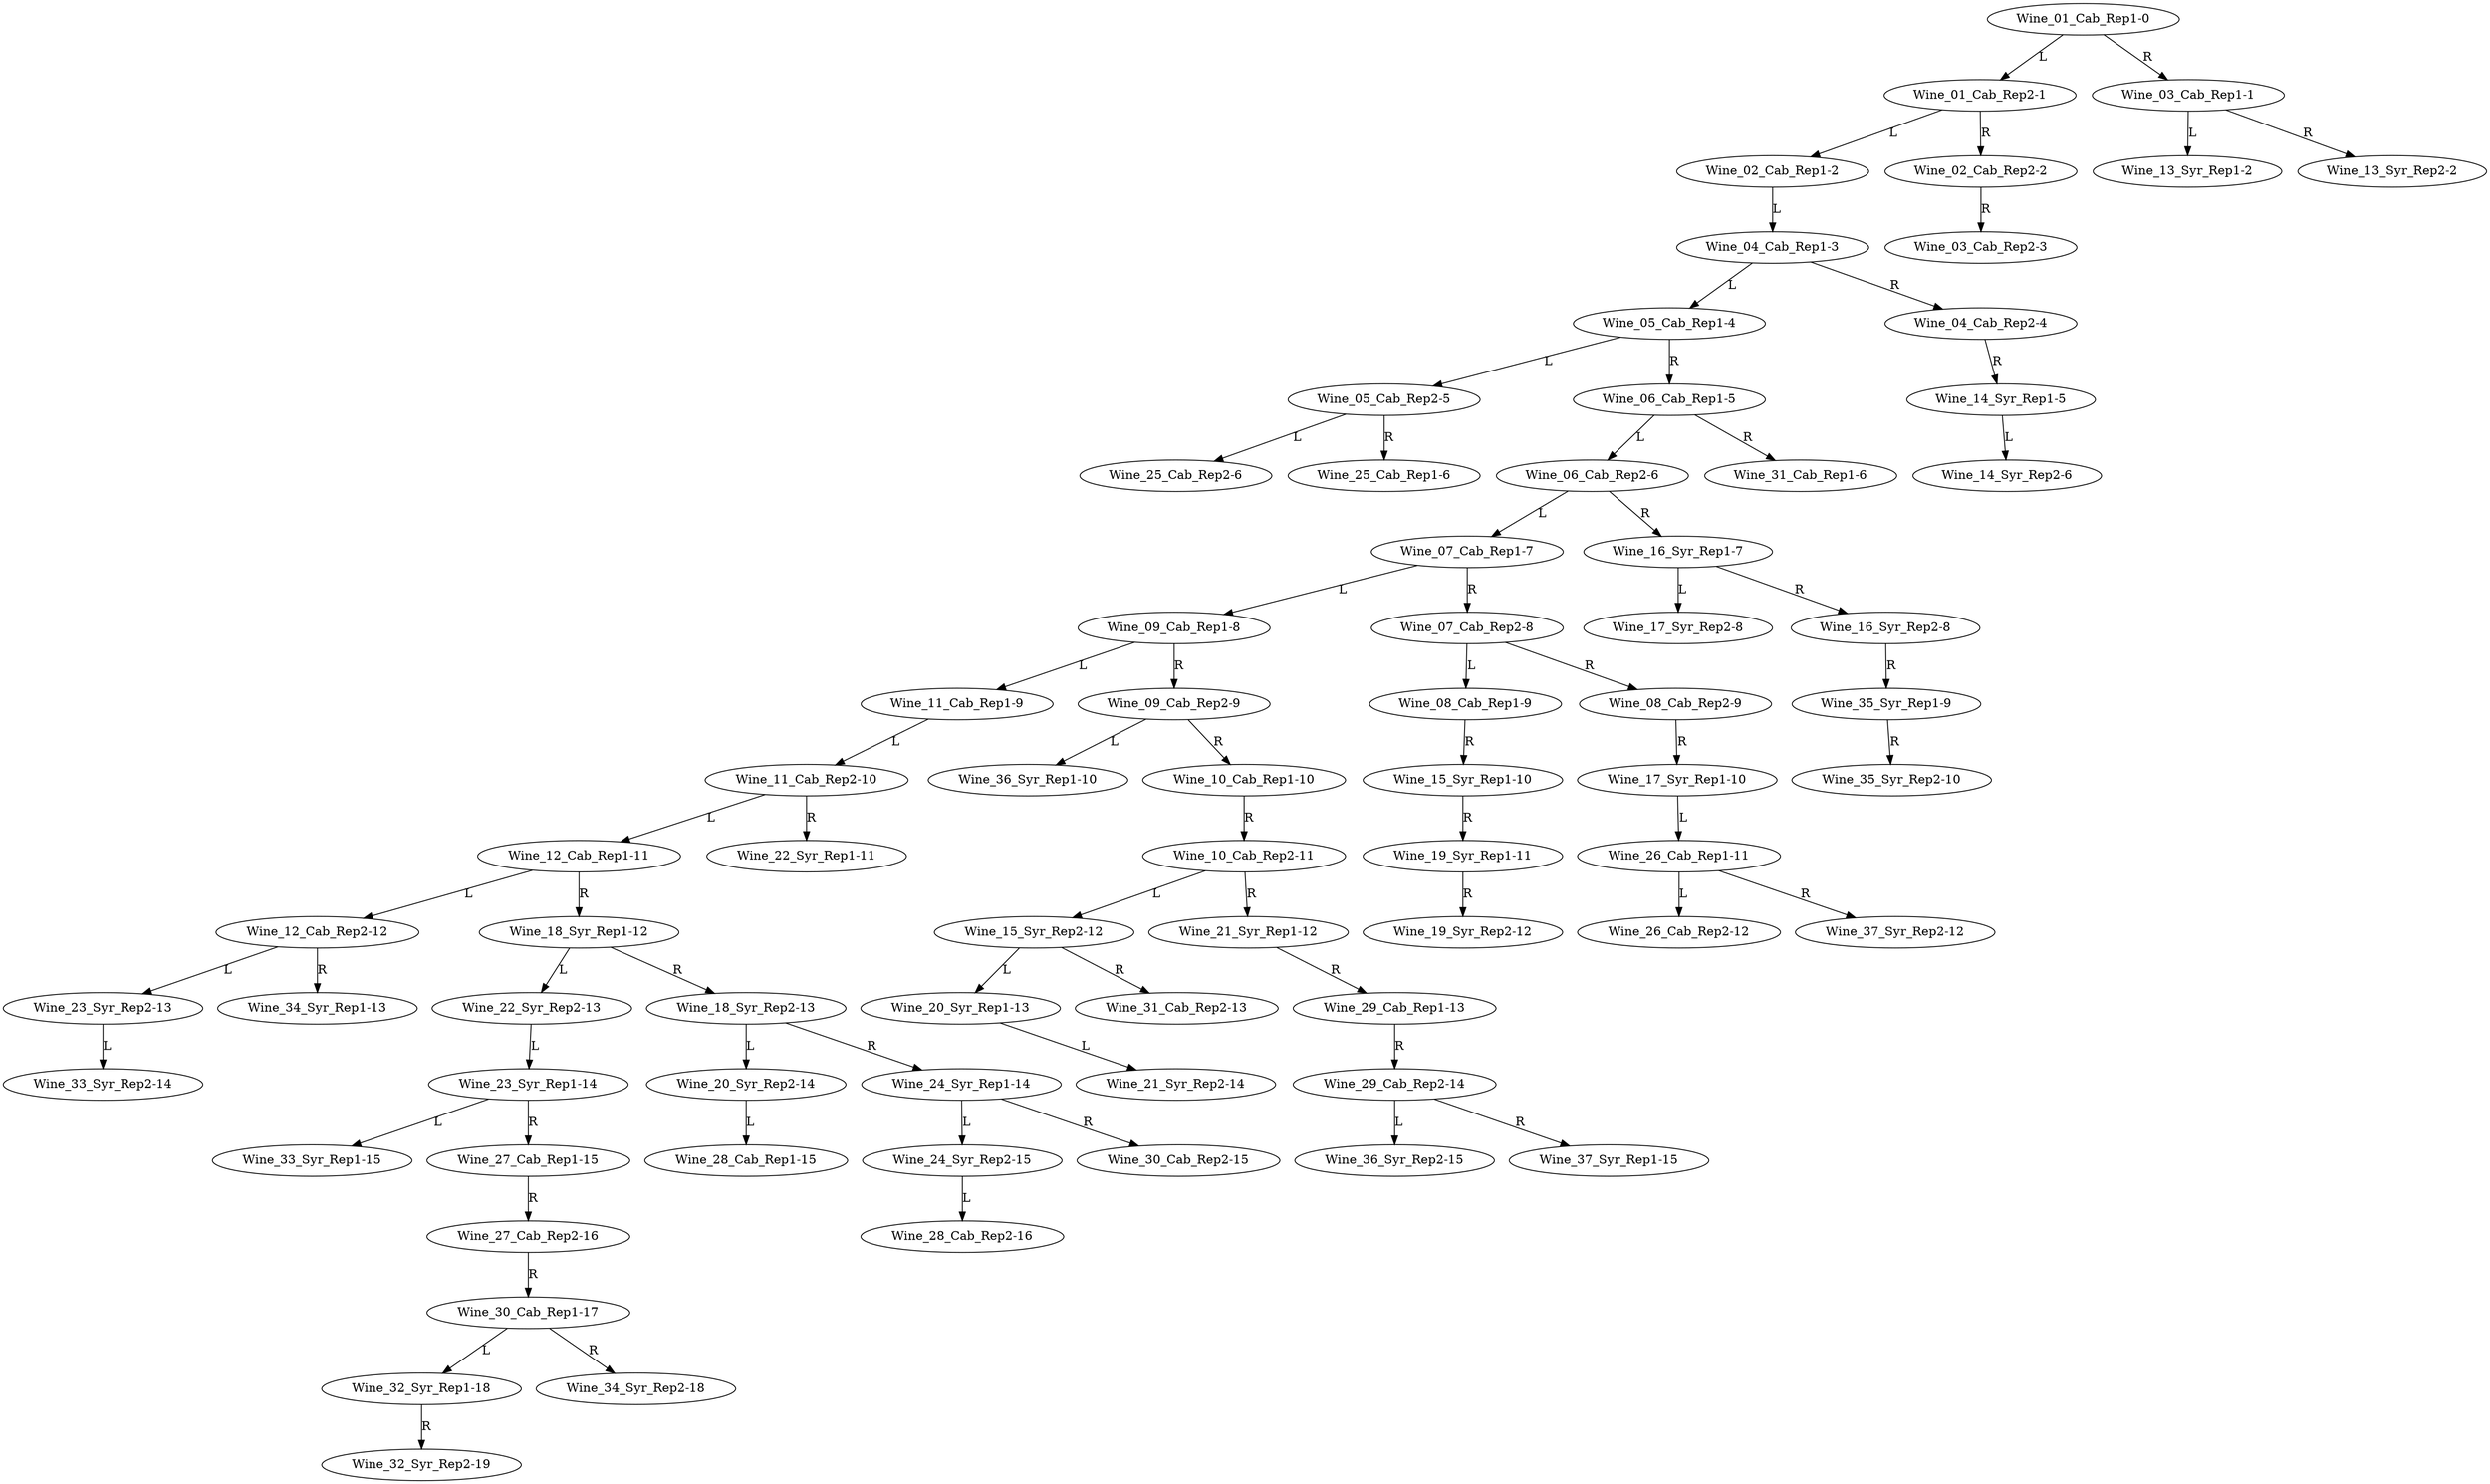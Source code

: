 digraph KDTree {
"Wine_01_Cab_Rep1-0" -> "Wine_01_Cab_Rep2-1" [label="L"];
"Wine_01_Cab_Rep2-1" -> "Wine_02_Cab_Rep1-2" [label="L"];
"Wine_02_Cab_Rep1-2" -> "Wine_04_Cab_Rep1-3" [label="L"];
"Wine_04_Cab_Rep1-3" -> "Wine_05_Cab_Rep1-4" [label="L"];
"Wine_05_Cab_Rep1-4" -> "Wine_05_Cab_Rep2-5" [label="L"];
"Wine_05_Cab_Rep2-5" -> "Wine_25_Cab_Rep2-6" [label="L"];
"Wine_05_Cab_Rep2-5" -> "Wine_25_Cab_Rep1-6" [label="R"];
"Wine_05_Cab_Rep1-4" -> "Wine_06_Cab_Rep1-5" [label="R"];
"Wine_06_Cab_Rep1-5" -> "Wine_06_Cab_Rep2-6" [label="L"];
"Wine_06_Cab_Rep2-6" -> "Wine_07_Cab_Rep1-7" [label="L"];
"Wine_07_Cab_Rep1-7" -> "Wine_09_Cab_Rep1-8" [label="L"];
"Wine_09_Cab_Rep1-8" -> "Wine_11_Cab_Rep1-9" [label="L"];
"Wine_11_Cab_Rep1-9" -> "Wine_11_Cab_Rep2-10" [label="L"];
"Wine_11_Cab_Rep2-10" -> "Wine_12_Cab_Rep1-11" [label="L"];
"Wine_12_Cab_Rep1-11" -> "Wine_12_Cab_Rep2-12" [label="L"];
"Wine_12_Cab_Rep2-12" -> "Wine_23_Syr_Rep2-13" [label="L"];
"Wine_23_Syr_Rep2-13" -> "Wine_33_Syr_Rep2-14" [label="L"];
"Wine_12_Cab_Rep2-12" -> "Wine_34_Syr_Rep1-13" [label="R"];
"Wine_12_Cab_Rep1-11" -> "Wine_18_Syr_Rep1-12" [label="R"];
"Wine_18_Syr_Rep1-12" -> "Wine_22_Syr_Rep2-13" [label="L"];
"Wine_22_Syr_Rep2-13" -> "Wine_23_Syr_Rep1-14" [label="L"];
"Wine_23_Syr_Rep1-14" -> "Wine_33_Syr_Rep1-15" [label="L"];
"Wine_23_Syr_Rep1-14" -> "Wine_27_Cab_Rep1-15" [label="R"];
"Wine_27_Cab_Rep1-15" -> "Wine_27_Cab_Rep2-16" [label="R"];
"Wine_27_Cab_Rep2-16" -> "Wine_30_Cab_Rep1-17" [label="R"];
"Wine_30_Cab_Rep1-17" -> "Wine_32_Syr_Rep1-18" [label="L"];
"Wine_32_Syr_Rep1-18" -> "Wine_32_Syr_Rep2-19" [label="R"];
"Wine_30_Cab_Rep1-17" -> "Wine_34_Syr_Rep2-18" [label="R"];
"Wine_18_Syr_Rep1-12" -> "Wine_18_Syr_Rep2-13" [label="R"];
"Wine_18_Syr_Rep2-13" -> "Wine_20_Syr_Rep2-14" [label="L"];
"Wine_20_Syr_Rep2-14" -> "Wine_28_Cab_Rep1-15" [label="L"];
"Wine_18_Syr_Rep2-13" -> "Wine_24_Syr_Rep1-14" [label="R"];
"Wine_24_Syr_Rep1-14" -> "Wine_24_Syr_Rep2-15" [label="L"];
"Wine_24_Syr_Rep2-15" -> "Wine_28_Cab_Rep2-16" [label="L"];
"Wine_24_Syr_Rep1-14" -> "Wine_30_Cab_Rep2-15" [label="R"];
"Wine_11_Cab_Rep2-10" -> "Wine_22_Syr_Rep1-11" [label="R"];
"Wine_09_Cab_Rep1-8" -> "Wine_09_Cab_Rep2-9" [label="R"];
"Wine_09_Cab_Rep2-9" -> "Wine_36_Syr_Rep1-10" [label="L"];
"Wine_09_Cab_Rep2-9" -> "Wine_10_Cab_Rep1-10" [label="R"];
"Wine_10_Cab_Rep1-10" -> "Wine_10_Cab_Rep2-11" [label="R"];
"Wine_10_Cab_Rep2-11" -> "Wine_15_Syr_Rep2-12" [label="L"];
"Wine_15_Syr_Rep2-12" -> "Wine_20_Syr_Rep1-13" [label="L"];
"Wine_20_Syr_Rep1-13" -> "Wine_21_Syr_Rep2-14" [label="L"];
"Wine_15_Syr_Rep2-12" -> "Wine_31_Cab_Rep2-13" [label="R"];
"Wine_10_Cab_Rep2-11" -> "Wine_21_Syr_Rep1-12" [label="R"];
"Wine_21_Syr_Rep1-12" -> "Wine_29_Cab_Rep1-13" [label="R"];
"Wine_29_Cab_Rep1-13" -> "Wine_29_Cab_Rep2-14" [label="R"];
"Wine_29_Cab_Rep2-14" -> "Wine_36_Syr_Rep2-15" [label="L"];
"Wine_29_Cab_Rep2-14" -> "Wine_37_Syr_Rep1-15" [label="R"];
"Wine_07_Cab_Rep1-7" -> "Wine_07_Cab_Rep2-8" [label="R"];
"Wine_07_Cab_Rep2-8" -> "Wine_08_Cab_Rep1-9" [label="L"];
"Wine_08_Cab_Rep1-9" -> "Wine_15_Syr_Rep1-10" [label="R"];
"Wine_15_Syr_Rep1-10" -> "Wine_19_Syr_Rep1-11" [label="R"];
"Wine_19_Syr_Rep1-11" -> "Wine_19_Syr_Rep2-12" [label="R"];
"Wine_07_Cab_Rep2-8" -> "Wine_08_Cab_Rep2-9" [label="R"];
"Wine_08_Cab_Rep2-9" -> "Wine_17_Syr_Rep1-10" [label="R"];
"Wine_17_Syr_Rep1-10" -> "Wine_26_Cab_Rep1-11" [label="L"];
"Wine_26_Cab_Rep1-11" -> "Wine_26_Cab_Rep2-12" [label="L"];
"Wine_26_Cab_Rep1-11" -> "Wine_37_Syr_Rep2-12" [label="R"];
"Wine_06_Cab_Rep2-6" -> "Wine_16_Syr_Rep1-7" [label="R"];
"Wine_16_Syr_Rep1-7" -> "Wine_17_Syr_Rep2-8" [label="L"];
"Wine_16_Syr_Rep1-7" -> "Wine_16_Syr_Rep2-8" [label="R"];
"Wine_16_Syr_Rep2-8" -> "Wine_35_Syr_Rep1-9" [label="R"];
"Wine_35_Syr_Rep1-9" -> "Wine_35_Syr_Rep2-10" [label="R"];
"Wine_06_Cab_Rep1-5" -> "Wine_31_Cab_Rep1-6" [label="R"];
"Wine_04_Cab_Rep1-3" -> "Wine_04_Cab_Rep2-4" [label="R"];
"Wine_04_Cab_Rep2-4" -> "Wine_14_Syr_Rep1-5" [label="R"];
"Wine_14_Syr_Rep1-5" -> "Wine_14_Syr_Rep2-6" [label="L"];
"Wine_01_Cab_Rep2-1" -> "Wine_02_Cab_Rep2-2" [label="R"];
"Wine_02_Cab_Rep2-2" -> "Wine_03_Cab_Rep2-3" [label="R"];
"Wine_01_Cab_Rep1-0" -> "Wine_03_Cab_Rep1-1" [label="R"];
"Wine_03_Cab_Rep1-1" -> "Wine_13_Syr_Rep1-2" [label="L"];
"Wine_03_Cab_Rep1-1" -> "Wine_13_Syr_Rep2-2" [label="R"];
}